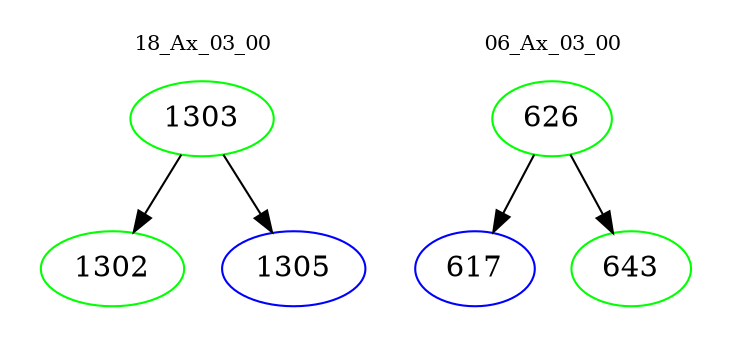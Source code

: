 digraph{
subgraph cluster_0 {
color = white
label = "18_Ax_03_00";
fontsize=10;
T0_1303 [label="1303", color="green"]
T0_1303 -> T0_1302 [color="black"]
T0_1302 [label="1302", color="green"]
T0_1303 -> T0_1305 [color="black"]
T0_1305 [label="1305", color="blue"]
}
subgraph cluster_1 {
color = white
label = "06_Ax_03_00";
fontsize=10;
T1_626 [label="626", color="green"]
T1_626 -> T1_617 [color="black"]
T1_617 [label="617", color="blue"]
T1_626 -> T1_643 [color="black"]
T1_643 [label="643", color="green"]
}
}
